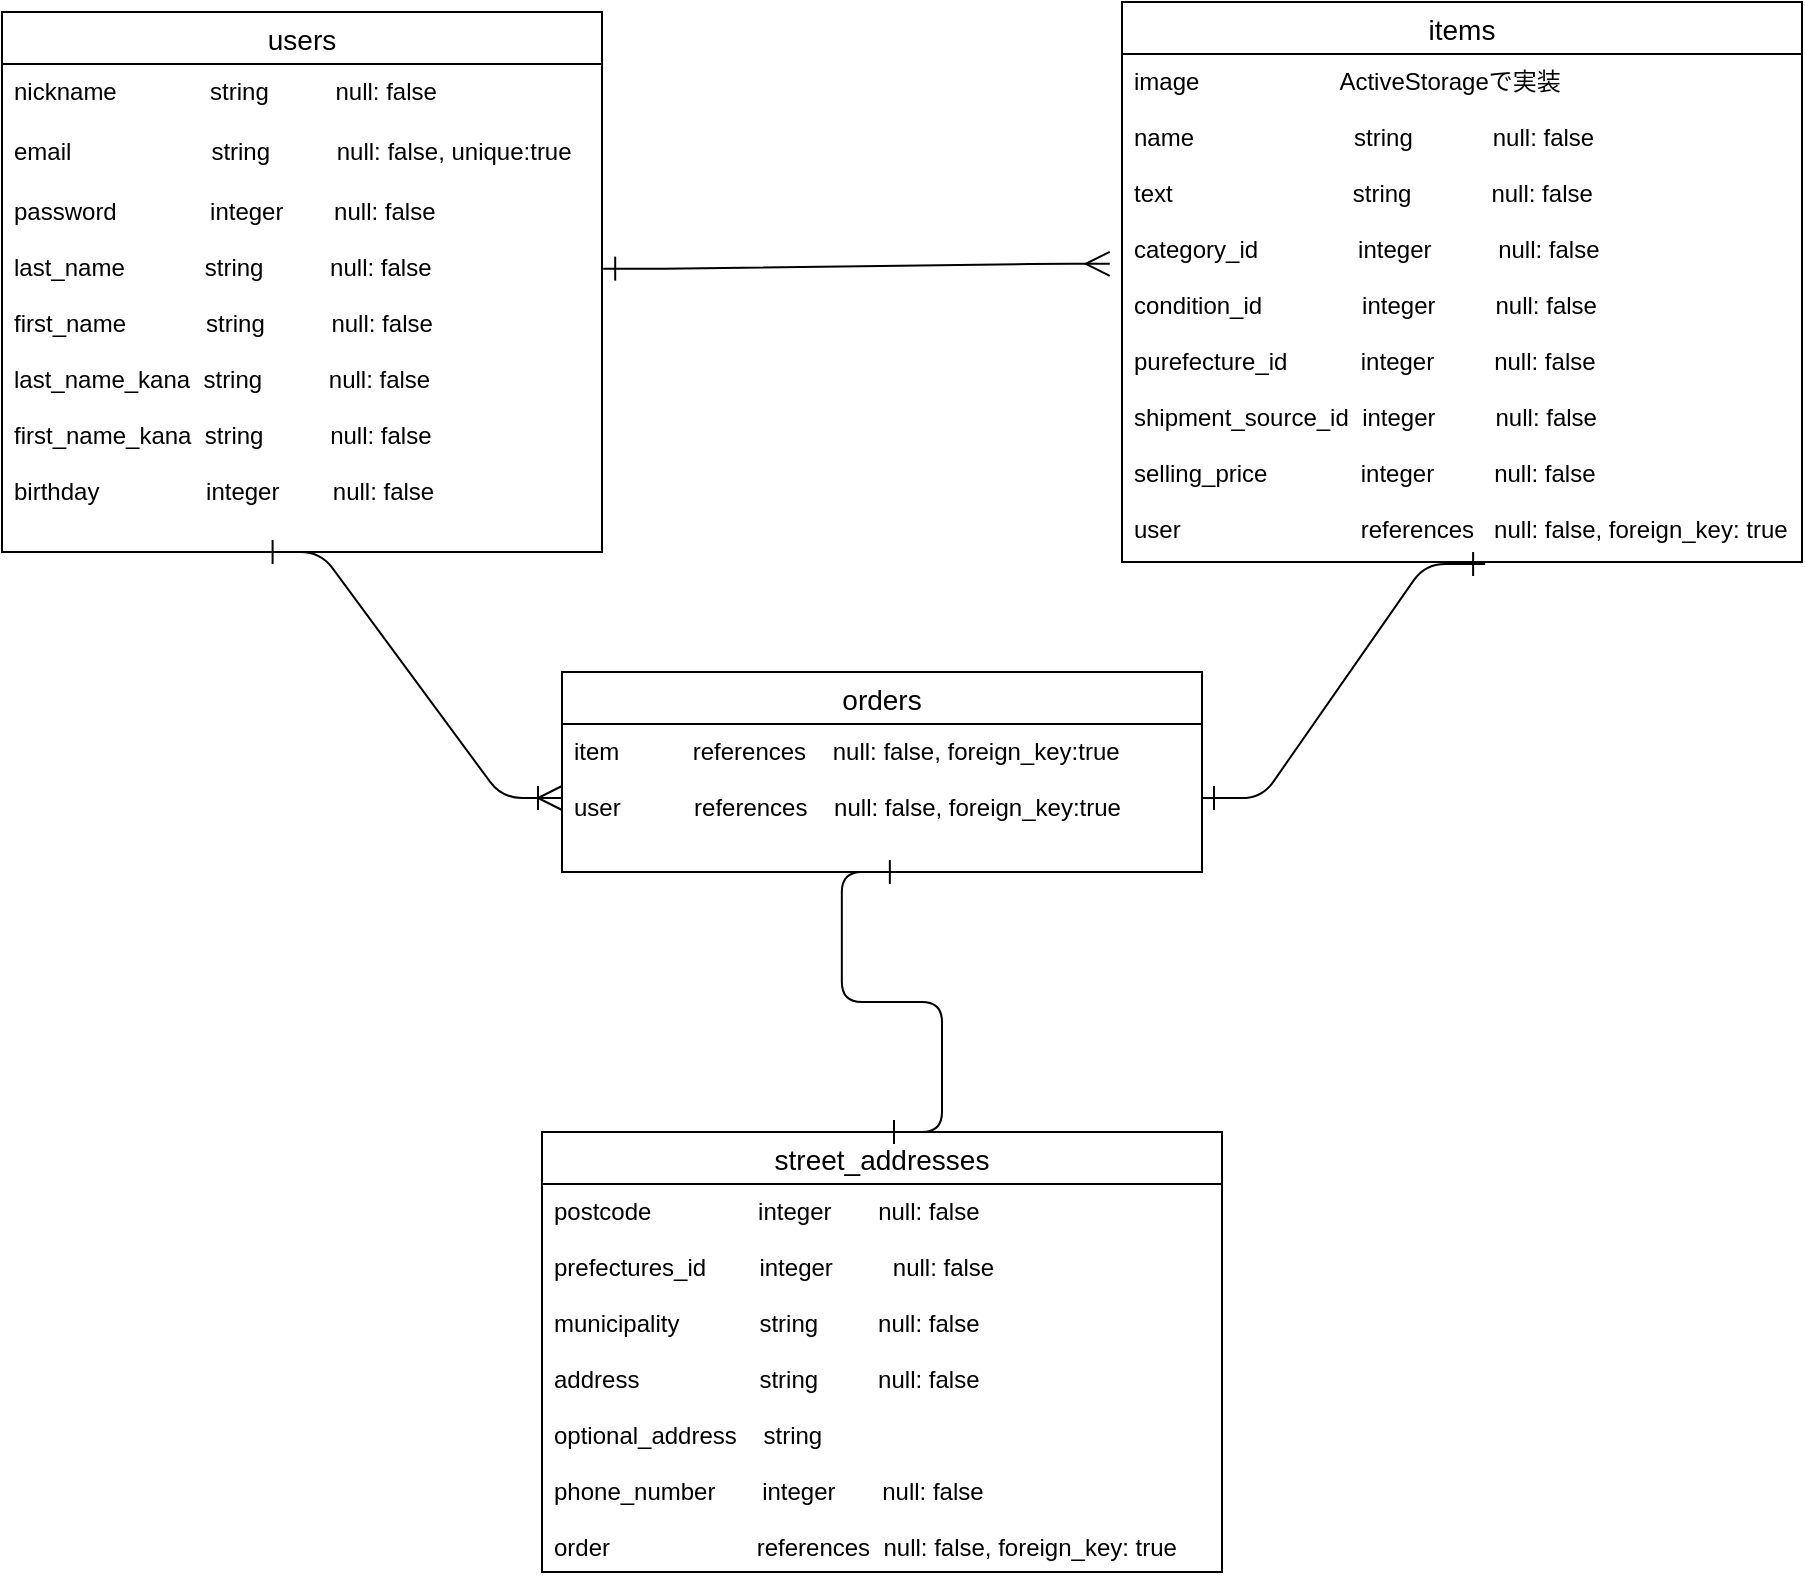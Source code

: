 <mxfile version="13.10.0" type="embed">
    <diagram id="Hk7sN2Sk0IN1osVR8bq6" name="ページ1">
        <mxGraphModel dx="936" dy="785" grid="0" gridSize="10" guides="1" tooltips="1" connect="1" arrows="1" fold="1" page="0" pageScale="1" pageWidth="850" pageHeight="1100" math="0" shadow="0">
            <root>
                <mxCell id="0"/>
                <mxCell id="1" parent="0"/>
                <mxCell id="15" value="users" style="swimlane;fontStyle=0;childLayout=stackLayout;horizontal=1;startSize=26;horizontalStack=0;resizeParent=1;resizeParentMax=0;resizeLast=0;collapsible=1;marginBottom=0;align=center;fontSize=14;" parent="1" vertex="1">
                    <mxGeometry x="180" y="110" width="300" height="270" as="geometry"/>
                </mxCell>
                <mxCell id="16" value="nickname              string          null: false" style="text;strokeColor=none;fillColor=none;spacingLeft=4;spacingRight=4;overflow=hidden;rotatable=0;points=[[0,0.5],[1,0.5]];portConstraint=eastwest;fontSize=12;" parent="15" vertex="1">
                    <mxGeometry y="26" width="300" height="30" as="geometry"/>
                </mxCell>
                <mxCell id="17" value="email                     string          null: false, unique:true" style="text;strokeColor=none;fillColor=none;spacingLeft=4;spacingRight=4;overflow=hidden;rotatable=0;points=[[0,0.5],[1,0.5]];portConstraint=eastwest;fontSize=12;" parent="15" vertex="1">
                    <mxGeometry y="56" width="300" height="30" as="geometry"/>
                </mxCell>
                <mxCell id="18" value="password              integer    　null: false&#10;&#10;last_name            string          null: false&#10;&#10;first_name            string          null: false&#10;&#10;last_name_kana  string          null: false&#10;&#10;first_name_kana  string          null: false&#10;&#10;birthday                integer        null: false&#10;" style="text;strokeColor=none;fillColor=none;spacingLeft=4;spacingRight=4;overflow=hidden;rotatable=0;points=[[0,0.5],[1,0.5]];portConstraint=eastwest;fontSize=12;" parent="15" vertex="1">
                    <mxGeometry y="86" width="300" height="184" as="geometry"/>
                </mxCell>
                <mxCell id="31" value="items" style="swimlane;fontStyle=0;childLayout=stackLayout;horizontal=1;startSize=26;horizontalStack=0;resizeParent=1;resizeParentMax=0;resizeLast=0;collapsible=1;marginBottom=0;align=center;fontSize=14;" parent="1" vertex="1">
                    <mxGeometry x="740" y="105" width="340" height="280" as="geometry"/>
                </mxCell>
                <mxCell id="32" value="image                     ActiveStorageで実装&#10;&#10;name                        string            null: false &#10;&#10;text                           string            null: false&#10;&#10;category_id               integer          null: false&#10;&#10;condition_id               integer         null: false&#10;&#10;purefecture_id           integer         null: false&#10;&#10;shipment_source_id  integer         null: false&#10;&#10;selling_price              integer         null: false&#10;&#10;user                           references   null: false, foreign_key: true" style="text;strokeColor=none;fillColor=none;spacingLeft=4;spacingRight=4;overflow=hidden;rotatable=0;points=[[0,0.5],[1,0.5]];portConstraint=eastwest;fontSize=12;" parent="31" vertex="1">
                    <mxGeometry y="26" width="340" height="254" as="geometry"/>
                </mxCell>
                <mxCell id="48" value="orders" style="swimlane;fontStyle=0;childLayout=stackLayout;horizontal=1;startSize=26;horizontalStack=0;resizeParent=1;resizeParentMax=0;resizeLast=0;collapsible=1;marginBottom=0;align=center;fontSize=14;" parent="1" vertex="1">
                    <mxGeometry x="460" y="440" width="320" height="100" as="geometry"/>
                </mxCell>
                <mxCell id="49" value="item           references    null: false, foreign_key:true&#10;&#10;user           references    null: false, foreign_key:true" style="text;strokeColor=none;fillColor=none;spacingLeft=4;spacingRight=4;overflow=hidden;rotatable=0;points=[[0,0.5],[1,0.5]];portConstraint=eastwest;fontSize=12;" parent="48" vertex="1">
                    <mxGeometry y="26" width="320" height="74" as="geometry"/>
                </mxCell>
                <mxCell id="52" value="street_addresses" style="swimlane;fontStyle=0;childLayout=stackLayout;horizontal=1;startSize=26;horizontalStack=0;resizeParent=1;resizeParentMax=0;resizeLast=0;collapsible=1;marginBottom=0;align=center;fontSize=14;" parent="1" vertex="1">
                    <mxGeometry x="450" y="670" width="340" height="220" as="geometry"/>
                </mxCell>
                <mxCell id="53" value="postcode                integer       null: false&#10;&#10;prefectures_id        integer         null: false&#10;&#10;municipality            string         null: false&#10;&#10;address                  string         null: false&#10;&#10;optional_address    string    &#10;&#10;phone_number       integer       null: false&#10;&#10;order                      references  null: false, foreign_key: true" style="text;strokeColor=none;fillColor=none;spacingLeft=4;spacingRight=4;overflow=hidden;rotatable=0;points=[[0,0.5],[1,0.5]];portConstraint=eastwest;fontSize=12;" parent="52" vertex="1">
                    <mxGeometry y="26" width="340" height="194" as="geometry"/>
                </mxCell>
                <mxCell id="56" value="" style="edgeStyle=entityRelationEdgeStyle;fontSize=12;html=1;endArrow=ERmany;endFill=0;startArrow=ERone;startFill=0;jumpSize=6;endSize=10;startSize=10;entryX=-0.018;entryY=0.413;entryDx=0;entryDy=0;entryPerimeter=0;exitX=1.002;exitY=0.23;exitDx=0;exitDy=0;exitPerimeter=0;" parent="1" edge="1" target="32" source="18">
                    <mxGeometry width="100" height="100" relative="1" as="geometry">
                        <mxPoint x="425" y="244.33" as="sourcePoint"/>
                        <mxPoint x="635" y="244.33" as="targetPoint"/>
                    </mxGeometry>
                </mxCell>
                <mxCell id="60" value="" style="edgeStyle=entityRelationEdgeStyle;fontSize=12;html=1;endArrow=ERoneToMany;entryX=0;entryY=0.5;entryDx=0;entryDy=0;exitX=0.431;exitY=1;exitDx=0;exitDy=0;exitPerimeter=0;endSize=10;startSize=10;startArrow=ERone;startFill=0;" parent="1" source="18" target="49" edge="1">
                    <mxGeometry width="100" height="100" relative="1" as="geometry">
                        <mxPoint x="120" y="440" as="sourcePoint"/>
                        <mxPoint x="470" y="460" as="targetPoint"/>
                    </mxGeometry>
                </mxCell>
                <mxCell id="63" value="" style="edgeStyle=entityRelationEdgeStyle;fontSize=12;html=1;endArrow=ERone;startArrow=ERone;entryX=0.534;entryY=1.004;entryDx=0;entryDy=0;entryPerimeter=0;endFill=0;startFill=0;endSize=10;startSize=10;exitX=1;exitY=0.5;exitDx=0;exitDy=0;" parent="1" source="49" target="32" edge="1">
                    <mxGeometry width="100" height="100" relative="1" as="geometry">
                        <mxPoint x="520" y="600" as="sourcePoint"/>
                        <mxPoint x="620" y="500" as="targetPoint"/>
                    </mxGeometry>
                </mxCell>
                <mxCell id="64" value="" style="edgeStyle=entityRelationEdgeStyle;fontSize=12;html=1;endArrow=ERone;startArrow=ERone;exitX=0.5;exitY=0;exitDx=0;exitDy=0;entryX=0.531;entryY=1;entryDx=0;entryDy=0;entryPerimeter=0;endFill=0;endSize=10;startSize=10;startFill=0;" parent="1" source="52" target="49" edge="1">
                    <mxGeometry width="100" height="100" relative="1" as="geometry">
                        <mxPoint x="370" y="590" as="sourcePoint"/>
                        <mxPoint x="470" y="490" as="targetPoint"/>
                    </mxGeometry>
                </mxCell>
            </root>
        </mxGraphModel>
    </diagram>
</mxfile>